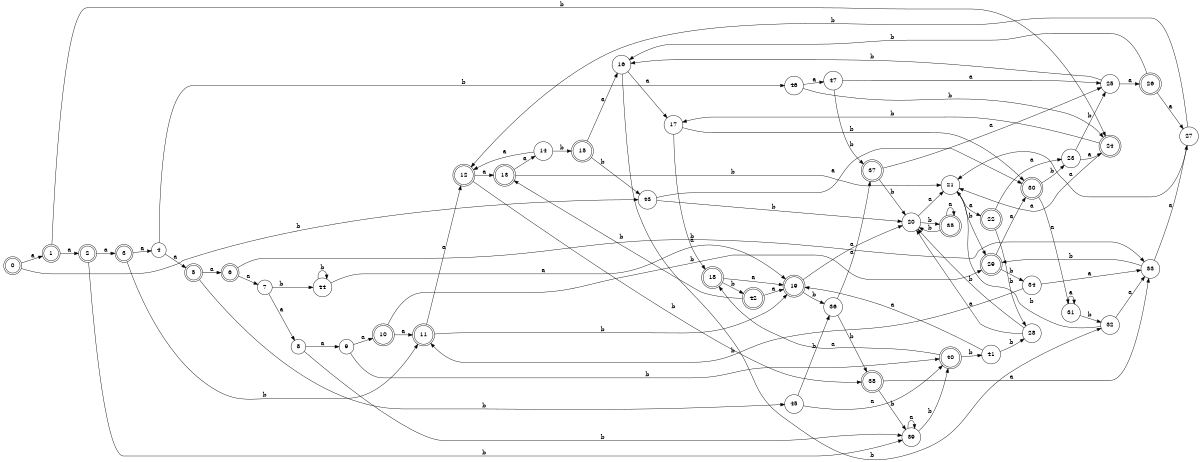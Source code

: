 digraph n39_6 {
__start0 [label="" shape="none"];

rankdir=LR;
size="8,5";

s0 [style="rounded,filled", color="black", fillcolor="white" shape="doublecircle", label="0"];
s1 [style="rounded,filled", color="black", fillcolor="white" shape="doublecircle", label="1"];
s2 [style="rounded,filled", color="black", fillcolor="white" shape="doublecircle", label="2"];
s3 [style="rounded,filled", color="black", fillcolor="white" shape="doublecircle", label="3"];
s4 [style="filled", color="black", fillcolor="white" shape="circle", label="4"];
s5 [style="rounded,filled", color="black", fillcolor="white" shape="doublecircle", label="5"];
s6 [style="rounded,filled", color="black", fillcolor="white" shape="doublecircle", label="6"];
s7 [style="filled", color="black", fillcolor="white" shape="circle", label="7"];
s8 [style="filled", color="black", fillcolor="white" shape="circle", label="8"];
s9 [style="filled", color="black", fillcolor="white" shape="circle", label="9"];
s10 [style="rounded,filled", color="black", fillcolor="white" shape="doublecircle", label="10"];
s11 [style="rounded,filled", color="black", fillcolor="white" shape="doublecircle", label="11"];
s12 [style="rounded,filled", color="black", fillcolor="white" shape="doublecircle", label="12"];
s13 [style="rounded,filled", color="black", fillcolor="white" shape="doublecircle", label="13"];
s14 [style="filled", color="black", fillcolor="white" shape="circle", label="14"];
s15 [style="rounded,filled", color="black", fillcolor="white" shape="doublecircle", label="15"];
s16 [style="filled", color="black", fillcolor="white" shape="circle", label="16"];
s17 [style="filled", color="black", fillcolor="white" shape="circle", label="17"];
s18 [style="rounded,filled", color="black", fillcolor="white" shape="doublecircle", label="18"];
s19 [style="rounded,filled", color="black", fillcolor="white" shape="doublecircle", label="19"];
s20 [style="filled", color="black", fillcolor="white" shape="circle", label="20"];
s21 [style="filled", color="black", fillcolor="white" shape="circle", label="21"];
s22 [style="rounded,filled", color="black", fillcolor="white" shape="doublecircle", label="22"];
s23 [style="filled", color="black", fillcolor="white" shape="circle", label="23"];
s24 [style="rounded,filled", color="black", fillcolor="white" shape="doublecircle", label="24"];
s25 [style="filled", color="black", fillcolor="white" shape="circle", label="25"];
s26 [style="rounded,filled", color="black", fillcolor="white" shape="doublecircle", label="26"];
s27 [style="filled", color="black", fillcolor="white" shape="circle", label="27"];
s28 [style="filled", color="black", fillcolor="white" shape="circle", label="28"];
s29 [style="rounded,filled", color="black", fillcolor="white" shape="doublecircle", label="29"];
s30 [style="rounded,filled", color="black", fillcolor="white" shape="doublecircle", label="30"];
s31 [style="filled", color="black", fillcolor="white" shape="circle", label="31"];
s32 [style="filled", color="black", fillcolor="white" shape="circle", label="32"];
s33 [style="filled", color="black", fillcolor="white" shape="circle", label="33"];
s34 [style="filled", color="black", fillcolor="white" shape="circle", label="34"];
s35 [style="rounded,filled", color="black", fillcolor="white" shape="doublecircle", label="35"];
s36 [style="filled", color="black", fillcolor="white" shape="circle", label="36"];
s37 [style="rounded,filled", color="black", fillcolor="white" shape="doublecircle", label="37"];
s38 [style="rounded,filled", color="black", fillcolor="white" shape="doublecircle", label="38"];
s39 [style="filled", color="black", fillcolor="white" shape="circle", label="39"];
s40 [style="rounded,filled", color="black", fillcolor="white" shape="doublecircle", label="40"];
s41 [style="filled", color="black", fillcolor="white" shape="circle", label="41"];
s42 [style="rounded,filled", color="black", fillcolor="white" shape="doublecircle", label="42"];
s43 [style="filled", color="black", fillcolor="white" shape="circle", label="43"];
s44 [style="filled", color="black", fillcolor="white" shape="circle", label="44"];
s45 [style="filled", color="black", fillcolor="white" shape="circle", label="45"];
s46 [style="filled", color="black", fillcolor="white" shape="circle", label="46"];
s47 [style="filled", color="black", fillcolor="white" shape="circle", label="47"];
s0 -> s1 [label="a"];
s0 -> s43 [label="b"];
s1 -> s2 [label="a"];
s1 -> s24 [label="b"];
s2 -> s3 [label="a"];
s2 -> s39 [label="b"];
s3 -> s4 [label="a"];
s3 -> s11 [label="b"];
s4 -> s5 [label="a"];
s4 -> s46 [label="b"];
s5 -> s6 [label="a"];
s5 -> s45 [label="b"];
s6 -> s7 [label="a"];
s6 -> s33 [label="b"];
s7 -> s8 [label="a"];
s7 -> s44 [label="b"];
s8 -> s9 [label="a"];
s8 -> s39 [label="b"];
s9 -> s10 [label="a"];
s9 -> s40 [label="b"];
s10 -> s11 [label="a"];
s10 -> s29 [label="b"];
s11 -> s12 [label="a"];
s11 -> s19 [label="b"];
s12 -> s13 [label="a"];
s12 -> s38 [label="b"];
s13 -> s14 [label="a"];
s13 -> s21 [label="b"];
s14 -> s12 [label="a"];
s14 -> s15 [label="b"];
s15 -> s16 [label="a"];
s15 -> s43 [label="b"];
s16 -> s17 [label="a"];
s16 -> s32 [label="b"];
s17 -> s18 [label="a"];
s17 -> s30 [label="b"];
s18 -> s19 [label="a"];
s18 -> s42 [label="b"];
s19 -> s20 [label="a"];
s19 -> s36 [label="b"];
s20 -> s21 [label="a"];
s20 -> s35 [label="b"];
s21 -> s22 [label="a"];
s21 -> s29 [label="b"];
s22 -> s23 [label="a"];
s22 -> s28 [label="b"];
s23 -> s24 [label="a"];
s23 -> s25 [label="b"];
s24 -> s21 [label="a"];
s24 -> s17 [label="b"];
s25 -> s26 [label="a"];
s25 -> s16 [label="b"];
s26 -> s27 [label="a"];
s26 -> s16 [label="b"];
s27 -> s21 [label="a"];
s27 -> s12 [label="b"];
s28 -> s20 [label="a"];
s28 -> s20 [label="b"];
s29 -> s30 [label="a"];
s29 -> s34 [label="b"];
s30 -> s31 [label="a"];
s30 -> s23 [label="b"];
s31 -> s31 [label="a"];
s31 -> s32 [label="b"];
s32 -> s33 [label="a"];
s32 -> s21 [label="b"];
s33 -> s27 [label="a"];
s33 -> s29 [label="b"];
s34 -> s33 [label="a"];
s34 -> s11 [label="b"];
s35 -> s35 [label="a"];
s35 -> s20 [label="b"];
s36 -> s37 [label="a"];
s36 -> s38 [label="b"];
s37 -> s25 [label="a"];
s37 -> s20 [label="b"];
s38 -> s33 [label="a"];
s38 -> s39 [label="b"];
s39 -> s39 [label="a"];
s39 -> s40 [label="b"];
s40 -> s18 [label="a"];
s40 -> s41 [label="b"];
s41 -> s19 [label="a"];
s41 -> s28 [label="b"];
s42 -> s19 [label="a"];
s42 -> s13 [label="b"];
s43 -> s30 [label="a"];
s43 -> s20 [label="b"];
s44 -> s19 [label="a"];
s44 -> s44 [label="b"];
s45 -> s40 [label="a"];
s45 -> s36 [label="b"];
s46 -> s47 [label="a"];
s46 -> s24 [label="b"];
s47 -> s25 [label="a"];
s47 -> s37 [label="b"];

}